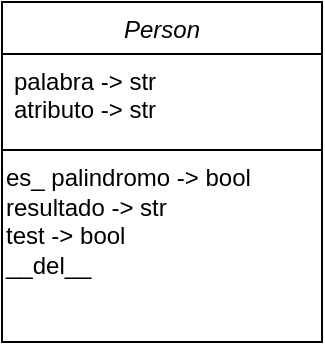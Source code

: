 <mxfile version="24.0.6" type="github">
  <diagram id="C5RBs43oDa-KdzZeNtuy" name="Page-1">
    <mxGraphModel dx="794" dy="459" grid="1" gridSize="10" guides="1" tooltips="1" connect="1" arrows="1" fold="1" page="1" pageScale="1" pageWidth="827" pageHeight="1169" math="0" shadow="0">
      <root>
        <mxCell id="WIyWlLk6GJQsqaUBKTNV-0" />
        <mxCell id="WIyWlLk6GJQsqaUBKTNV-1" parent="WIyWlLk6GJQsqaUBKTNV-0" />
        <mxCell id="6Tmkyb7Mtx5_mPR2fVPB-0" value="Person" style="swimlane;fontStyle=2;align=center;verticalAlign=top;childLayout=stackLayout;horizontal=1;startSize=26;horizontalStack=0;resizeParent=1;resizeLast=0;collapsible=1;marginBottom=0;rounded=0;shadow=0;strokeWidth=1;" vertex="1" parent="WIyWlLk6GJQsqaUBKTNV-1">
          <mxGeometry x="220" y="120" width="160" height="170" as="geometry">
            <mxRectangle x="230" y="140" width="160" height="26" as="alternateBounds" />
          </mxGeometry>
        </mxCell>
        <mxCell id="6Tmkyb7Mtx5_mPR2fVPB-1" value="palabra -&gt; str&#xa;atributo -&gt; str" style="text;align=left;verticalAlign=top;spacingLeft=4;spacingRight=4;overflow=hidden;rotatable=0;points=[[0,0.5],[1,0.5]];portConstraint=eastwest;" vertex="1" parent="6Tmkyb7Mtx5_mPR2fVPB-0">
          <mxGeometry y="26" width="160" height="44" as="geometry" />
        </mxCell>
        <mxCell id="6Tmkyb7Mtx5_mPR2fVPB-2" value="" style="line;html=1;strokeWidth=1;align=left;verticalAlign=middle;spacingTop=-1;spacingLeft=3;spacingRight=3;rotatable=0;labelPosition=right;points=[];portConstraint=eastwest;" vertex="1" parent="6Tmkyb7Mtx5_mPR2fVPB-0">
          <mxGeometry y="70" width="160" height="8" as="geometry" />
        </mxCell>
        <mxCell id="6Tmkyb7Mtx5_mPR2fVPB-3" value="es_ palindromo -&amp;gt; bool&lt;div&gt;&lt;div&gt;resultado -&amp;gt; str&lt;/div&gt;&lt;div&gt;test -&amp;gt; bool&lt;/div&gt;&lt;div&gt;__del__&lt;/div&gt;&lt;div&gt;&lt;br&gt;&lt;/div&gt;&lt;div&gt;&lt;br&gt;&lt;/div&gt;&lt;/div&gt;" style="text;html=1;align=left;verticalAlign=middle;whiteSpace=wrap;rounded=0;" vertex="1" parent="6Tmkyb7Mtx5_mPR2fVPB-0">
          <mxGeometry y="78" width="160" height="92" as="geometry" />
        </mxCell>
      </root>
    </mxGraphModel>
  </diagram>
</mxfile>
